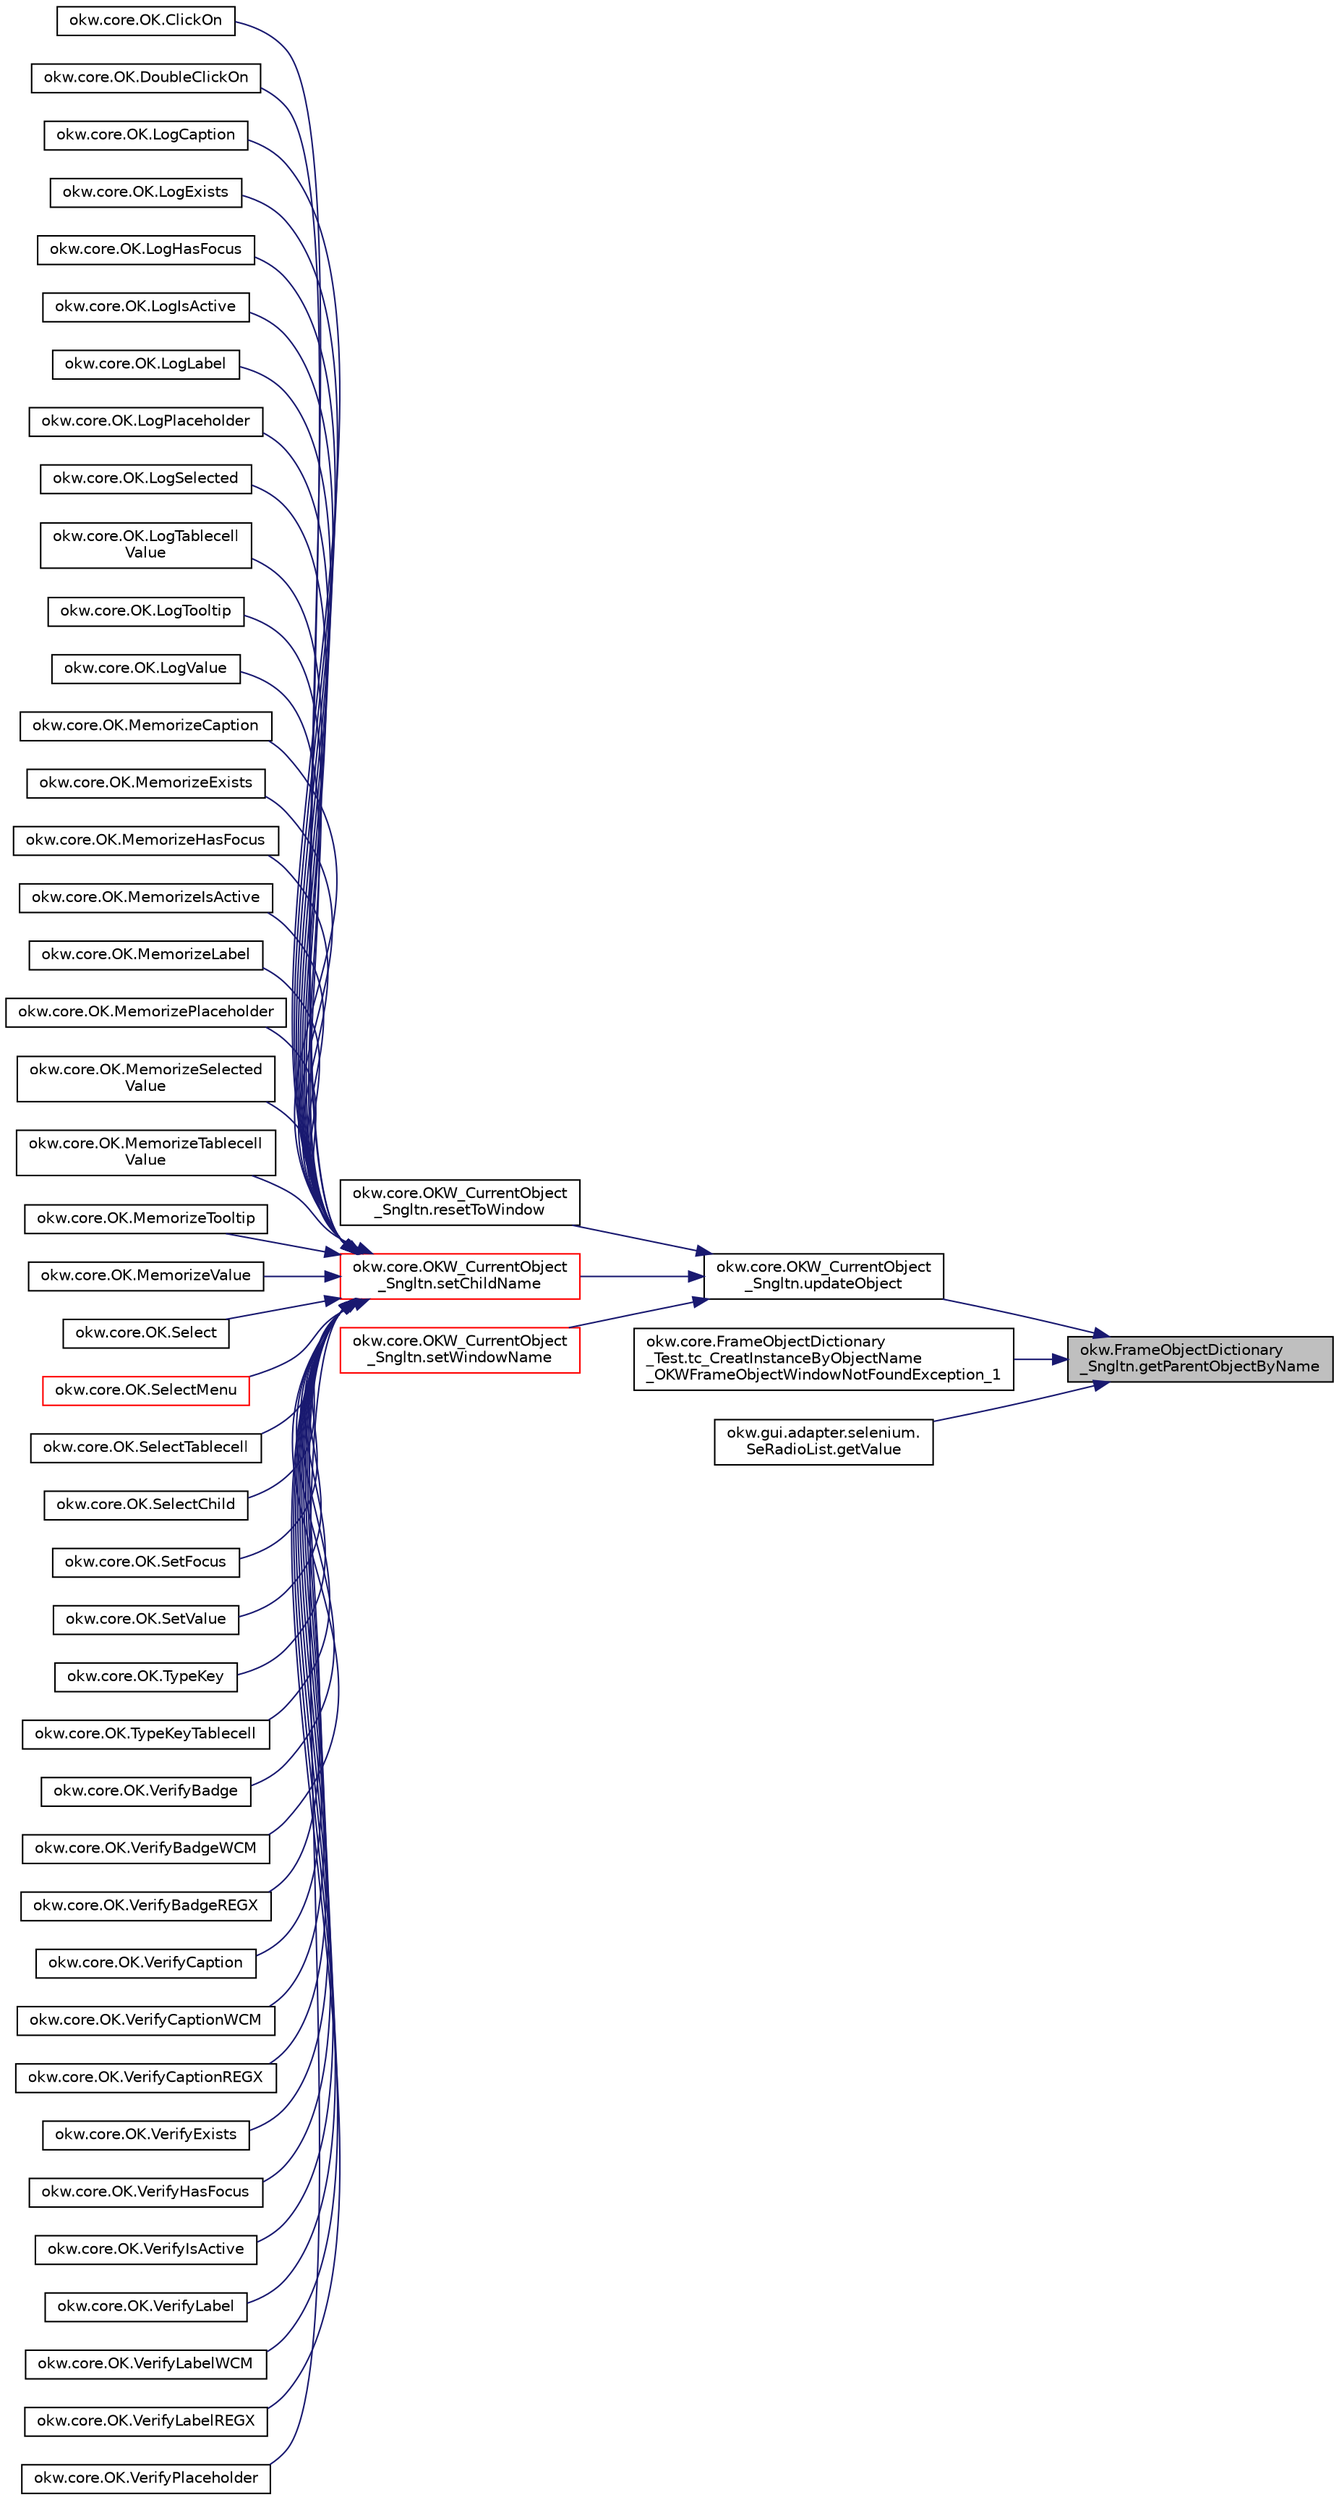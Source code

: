 digraph "okw.FrameObjectDictionary_Sngltn.getParentObjectByName"
{
 // INTERACTIVE_SVG=YES
 // LATEX_PDF_SIZE
  edge [fontname="Helvetica",fontsize="10",labelfontname="Helvetica",labelfontsize="10"];
  node [fontname="Helvetica",fontsize="10",shape=record];
  rankdir="RL";
  Node119 [label="okw.FrameObjectDictionary\l_Sngltn.getParentObjectByName",height=0.2,width=0.4,color="black", fillcolor="grey75", style="filled", fontcolor="black",tooltip="Die Methode liefert das Frame-Object des gegebenen FN eines Fensterobjektes zurück."];
  Node119 -> Node120 [dir="back",color="midnightblue",fontsize="10",style="solid",fontname="Helvetica"];
  Node120 [label="okw.core.OKW_CurrentObject\l_Sngltn.updateObject",height=0.2,width=0.4,color="black", fillcolor="white", style="filled",URL="$classokw_1_1core_1_1_o_k_w___current_object___sngltn.html#a51204f2563ba8defb737da6653705819",tooltip="Methode aktualisert zwei Werte:"];
  Node120 -> Node121 [dir="back",color="midnightblue",fontsize="10",style="solid",fontname="Helvetica"];
  Node121 [label="okw.core.OKW_CurrentObject\l_Sngltn.resetToWindow",height=0.2,width=0.4,color="black", fillcolor="white", style="filled",URL="$classokw_1_1core_1_1_o_k_w___current_object___sngltn.html#a8fea63b98bf6b590fdd915161095d7e1",tooltip="Das aktuelle Objekt wird auf das Fenster zurückgesetzt."];
  Node120 -> Node122 [dir="back",color="midnightblue",fontsize="10",style="solid",fontname="Helvetica"];
  Node122 [label="okw.core.OKW_CurrentObject\l_Sngltn.setChildName",height=0.2,width=0.4,color="red", fillcolor="white", style="filled",URL="$classokw_1_1core_1_1_o_k_w___current_object___sngltn.html#a461fa1ff29f4bc4a9798707ea7b71849",tooltip="Setzt das Kindobjekt."];
  Node122 -> Node123 [dir="back",color="midnightblue",fontsize="10",style="solid",fontname="Helvetica"];
  Node123 [label="okw.core.OK.ClickOn",height=0.2,width=0.4,color="black", fillcolor="white", style="filled",URL="$classokw_1_1core_1_1_o_k.html#a1a4fcce79cac7386f04495383d2985b3",tooltip="Klickt auf das gegebene Objekt."];
  Node122 -> Node124 [dir="back",color="midnightblue",fontsize="10",style="solid",fontname="Helvetica"];
  Node124 [label="okw.core.OK.DoubleClickOn",height=0.2,width=0.4,color="black", fillcolor="white", style="filled",URL="$classokw_1_1core_1_1_o_k.html#a3e40c302aa78cb83aa1fcfd0dafa24b0",tooltip="Führt ein Doppelklick auf das gegebene GUI-Objekt aus."];
  Node122 -> Node125 [dir="back",color="midnightblue",fontsize="10",style="solid",fontname="Helvetica"];
  Node125 [label="okw.core.OK.LogCaption",height=0.2,width=0.4,color="black", fillcolor="white", style="filled",URL="$classokw_1_1core_1_1_o_k.html#a2469f6149bc2c4540c48edd8facbb5c0",tooltip="Gibt die Caption eines GUI-Objektes in den Testergebnissen aus."];
  Node122 -> Node126 [dir="back",color="midnightblue",fontsize="10",style="solid",fontname="Helvetica"];
  Node126 [label="okw.core.OK.LogExists",height=0.2,width=0.4,color="black", fillcolor="white", style="filled",URL="$classokw_1_1core_1_1_o_k.html#ac20bd936e2181f94529469c6fc130238",tooltip="Gibt die Existenz eines GUI-Objektes mit YES/NO in den Testergebnissen aus."];
  Node122 -> Node127 [dir="back",color="midnightblue",fontsize="10",style="solid",fontname="Helvetica"];
  Node127 [label="okw.core.OK.LogHasFocus",height=0.2,width=0.4,color="black", fillcolor="white", style="filled",URL="$classokw_1_1core_1_1_o_k.html#a1b8a5a3d583ffabc0063632ab9d981cf",tooltip="Dokumentiert den Fokus-Status des gegebenen Objekts."];
  Node122 -> Node128 [dir="back",color="midnightblue",fontsize="10",style="solid",fontname="Helvetica"];
  Node128 [label="okw.core.OK.LogIsActive",height=0.2,width=0.4,color="black", fillcolor="white", style="filled",URL="$classokw_1_1core_1_1_o_k.html#ae44a6c32e26a7f93dd5c9f7b5765ee0d",tooltip="Dokumentiert den Status des gegebenen Objekts."];
  Node122 -> Node129 [dir="back",color="midnightblue",fontsize="10",style="solid",fontname="Helvetica"];
  Node129 [label="okw.core.OK.LogLabel",height=0.2,width=0.4,color="black", fillcolor="white", style="filled",URL="$classokw_1_1core_1_1_o_k.html#a5ca2a918fc575095dd00d15e65f1491c",tooltip="Gibt den Wert des Etikette/Label in der Logdatei aus."];
  Node122 -> Node130 [dir="back",color="midnightblue",fontsize="10",style="solid",fontname="Helvetica"];
  Node130 [label="okw.core.OK.LogPlaceholder",height=0.2,width=0.4,color="black", fillcolor="white", style="filled",URL="$classokw_1_1core_1_1_o_k.html#a260d21c87a1d0df97bb442888fc87fcb",tooltip="Gibt den Wert des Platzhalters in der Logdatei aus."];
  Node122 -> Node131 [dir="back",color="midnightblue",fontsize="10",style="solid",fontname="Helvetica"];
  Node131 [label="okw.core.OK.LogSelected",height=0.2,width=0.4,color="black", fillcolor="white", style="filled",URL="$classokw_1_1core_1_1_o_k.html#af480aabf37fd55561892d9effcdaf182",tooltip="Dokumentiert den markierten Text des gegebenen Objekts."];
  Node122 -> Node132 [dir="back",color="midnightblue",fontsize="10",style="solid",fontname="Helvetica"];
  Node132 [label="okw.core.OK.LogTablecell\lValue",height=0.2,width=0.4,color="black", fillcolor="white", style="filled",URL="$classokw_1_1core_1_1_o_k.html#a7c6a02d1f58952de8cc3591379cdfbe3",tooltip="Dokumentiert den Wert der ausgewählten Zelle."];
  Node122 -> Node133 [dir="back",color="midnightblue",fontsize="10",style="solid",fontname="Helvetica"];
  Node133 [label="okw.core.OK.LogTooltip",height=0.2,width=0.4,color="black", fillcolor="white", style="filled",URL="$classokw_1_1core_1_1_o_k.html#a170fa2f1a3bd1fa9f00fc160c48e76c2",tooltip="Dokumentiert die Kurzinfo zu einem Werkzeug des gegebenen Objekts."];
  Node122 -> Node134 [dir="back",color="midnightblue",fontsize="10",style="solid",fontname="Helvetica"];
  Node134 [label="okw.core.OK.LogValue",height=0.2,width=0.4,color="black", fillcolor="white", style="filled",URL="$classokw_1_1core_1_1_o_k.html#ad13df6f48f816f5d075efe045907527d",tooltip="Dokumentiert den Standartwert eines Objekts."];
  Node122 -> Node135 [dir="back",color="midnightblue",fontsize="10",style="solid",fontname="Helvetica"];
  Node135 [label="okw.core.OK.MemorizeCaption",height=0.2,width=0.4,color="black", fillcolor="white", style="filled",URL="$classokw_1_1core_1_1_o_k.html#a661c650ca7824d1ea464d98b792ae712",tooltip="Keine Beschreibung zu \"MemorizeCaption\" verfügbar."];
  Node122 -> Node136 [dir="back",color="midnightblue",fontsize="10",style="solid",fontname="Helvetica"];
  Node136 [label="okw.core.OK.MemorizeExists",height=0.2,width=0.4,color="black", fillcolor="white", style="filled",URL="$classokw_1_1core_1_1_o_k.html#a61db6d17853d7c0913216708c2c29779",tooltip="Merkt sich den aktuell existierenden Zustand des Objekts."];
  Node122 -> Node137 [dir="back",color="midnightblue",fontsize="10",style="solid",fontname="Helvetica"];
  Node137 [label="okw.core.OK.MemorizeHasFocus",height=0.2,width=0.4,color="black", fillcolor="white", style="filled",URL="$classokw_1_1core_1_1_o_k.html#aa18fa77383398b2a8242ca299938c24d",tooltip="Keine Beschreibung zu \"MemorizeHasFocus\" verfügbar."];
  Node122 -> Node138 [dir="back",color="midnightblue",fontsize="10",style="solid",fontname="Helvetica"];
  Node138 [label="okw.core.OK.MemorizeIsActive",height=0.2,width=0.4,color="black", fillcolor="white", style="filled",URL="$classokw_1_1core_1_1_o_k.html#aed2c0c9e72b5b730b6b041ef641f3bdc",tooltip="Merkt sich den Zustand des gegebenen Objekts."];
  Node122 -> Node139 [dir="back",color="midnightblue",fontsize="10",style="solid",fontname="Helvetica"];
  Node139 [label="okw.core.OK.MemorizeLabel",height=0.2,width=0.4,color="black", fillcolor="white", style="filled",URL="$classokw_1_1core_1_1_o_k.html#ad09ff6f6389ceb04f7ec338ea3c45e85",tooltip="Speirchert den aktuellen Wert der Etikette, und legt diesen unter fpsMemKeyName ab."];
  Node122 -> Node140 [dir="back",color="midnightblue",fontsize="10",style="solid",fontname="Helvetica"];
  Node140 [label="okw.core.OK.MemorizePlaceholder",height=0.2,width=0.4,color="black", fillcolor="white", style="filled",URL="$classokw_1_1core_1_1_o_k.html#ac9744fdc26e9049a0d0fe48b1ae9d11c",tooltip="Speirchert den aktuellen Wert der Platzhalters, und legt diesen unter fpsMemKeyName ab."];
  Node122 -> Node141 [dir="back",color="midnightblue",fontsize="10",style="solid",fontname="Helvetica"];
  Node141 [label="okw.core.OK.MemorizeSelected\lValue",height=0.2,width=0.4,color="black", fillcolor="white", style="filled",URL="$classokw_1_1core_1_1_o_k.html#a7e8652a632b073da02222ee6e5e88266",tooltip="Keine Beschreibung zu \"MemorizeSelectedValue\" verfügbar."];
  Node122 -> Node142 [dir="back",color="midnightblue",fontsize="10",style="solid",fontname="Helvetica"];
  Node142 [label="okw.core.OK.MemorizeTablecell\lValue",height=0.2,width=0.4,color="black", fillcolor="white", style="filled",URL="$classokw_1_1core_1_1_o_k.html#ab7c819556f3b21faeea08fad5be32813",tooltip="Merkt sich den Wert der gegebenen Zelle in der Tabelle. throws Exception"];
  Node122 -> Node143 [dir="back",color="midnightblue",fontsize="10",style="solid",fontname="Helvetica"];
  Node143 [label="okw.core.OK.MemorizeTooltip",height=0.2,width=0.4,color="black", fillcolor="white", style="filled",URL="$classokw_1_1core_1_1_o_k.html#aad3ff1b462da844ccc53d2e177fb1def",tooltip="Dokumentiert den Tooltip-Text (Kurzinformation) des gegebenen Objekts."];
  Node122 -> Node144 [dir="back",color="midnightblue",fontsize="10",style="solid",fontname="Helvetica"];
  Node144 [label="okw.core.OK.MemorizeValue",height=0.2,width=0.4,color="black", fillcolor="white", style="filled",URL="$classokw_1_1core_1_1_o_k.html#a2d93a84a57295418131d219a5887094d",tooltip="Merkt sich den Standartwert eines Objekts."];
  Node122 -> Node145 [dir="back",color="midnightblue",fontsize="10",style="solid",fontname="Helvetica"];
  Node145 [label="okw.core.OK.Select",height=0.2,width=0.4,color="black", fillcolor="white", style="filled",URL="$classokw_1_1core_1_1_o_k.html#a7ee0b387364c0c188f94099f14f2da43",tooltip="Auswahl aller Zeilen einer Liste/Tabelle, welche die gegebenen Daten enthalten."];
  Node122 -> Node146 [dir="back",color="midnightblue",fontsize="10",style="solid",fontname="Helvetica"];
  Node146 [label="okw.core.OK.SelectMenu",height=0.2,width=0.4,color="red", fillcolor="white", style="filled",URL="$classokw_1_1core_1_1_o_k.html#ae30b70ea446f3a58022a617177d0bcb6",tooltip="Wählt den gegebenen Menü-Eintrag aus."];
  Node122 -> Node148 [dir="back",color="midnightblue",fontsize="10",style="solid",fontname="Helvetica"];
  Node148 [label="okw.core.OK.SelectTablecell",height=0.2,width=0.4,color="black", fillcolor="white", style="filled",URL="$classokw_1_1core_1_1_o_k.html#a0cbda1e1d604b0b988296c48835300cc",tooltip="Wählt die gegebene Tabellenzelle aus."];
  Node122 -> Node149 [dir="back",color="midnightblue",fontsize="10",style="solid",fontname="Helvetica"];
  Node149 [label="okw.core.OK.SelectChild",height=0.2,width=0.4,color="black", fillcolor="white", style="filled",URL="$classokw_1_1core_1_1_o_k.html#a038f45c24b6538ddadbdcd1fd179c2ab",tooltip="Setzt den Wert von SELECTEDCHILD auf den Wert von FN."];
  Node122 -> Node150 [dir="back",color="midnightblue",fontsize="10",style="solid",fontname="Helvetica"];
  Node150 [label="okw.core.OK.SetFocus",height=0.2,width=0.4,color="black", fillcolor="white", style="filled",URL="$classokw_1_1core_1_1_o_k.html#a2ec62170b8430a0ea58e919d8d46a7c0",tooltip="Setzt den Fokus auf das gegebene Fensterobjekt."];
  Node122 -> Node151 [dir="back",color="midnightblue",fontsize="10",style="solid",fontname="Helvetica"];
  Node151 [label="okw.core.OK.SetValue",height=0.2,width=0.4,color="black", fillcolor="white", style="filled",URL="$classokw_1_1core_1_1_o_k.html#a6af4fe0d34a701aefc8ce67657b3c432",tooltip="Setzt den Wert des gegebenen Fensterobjekts auf den gegebenen Wert."];
  Node122 -> Node152 [dir="back",color="midnightblue",fontsize="10",style="solid",fontname="Helvetica"];
  Node152 [label="okw.core.OK.TypeKey",height=0.2,width=0.4,color="black", fillcolor="white", style="filled",URL="$classokw_1_1core_1_1_o_k.html#a4600012e7b1fdbedcee36313d0397fd5",tooltip="Tastatureingaben von Daten in das aktive Fensterobjekt."];
  Node122 -> Node153 [dir="back",color="midnightblue",fontsize="10",style="solid",fontname="Helvetica"];
  Node153 [label="okw.core.OK.TypeKeyTablecell",height=0.2,width=0.4,color="black", fillcolor="white", style="filled",URL="$classokw_1_1core_1_1_o_k.html#afbfb6cebd96c8087190627a4c0d0f7c4",tooltip="Eingabe von Daten in eine gegebene Tabellenzelle über die Tastatur."];
  Node122 -> Node154 [dir="back",color="midnightblue",fontsize="10",style="solid",fontname="Helvetica"];
  Node154 [label="okw.core.OK.VerifyBadge",height=0.2,width=0.4,color="black", fillcolor="white", style="filled",URL="$classokw_1_1core_1_1_o_k.html#ac2c25fc3fa5b40db4e95219582f11874",tooltip="Überprüft den Badge des Objektes ."];
  Node122 -> Node155 [dir="back",color="midnightblue",fontsize="10",style="solid",fontname="Helvetica"];
  Node155 [label="okw.core.OK.VerifyBadgeWCM",height=0.2,width=0.4,color="black", fillcolor="white", style="filled",URL="$classokw_1_1core_1_1_o_k.html#a0bcee3fd07b44b54c13c14f0ff1080f0",tooltip="Überprüft den Badge des Objektes ."];
  Node122 -> Node156 [dir="back",color="midnightblue",fontsize="10",style="solid",fontname="Helvetica"];
  Node156 [label="okw.core.OK.VerifyBadgeREGX",height=0.2,width=0.4,color="black", fillcolor="white", style="filled",URL="$classokw_1_1core_1_1_o_k.html#a9e122d11d43dfbb7835c21a8b55b5759",tooltip="Überprüft den Badge des Objektes ."];
  Node122 -> Node157 [dir="back",color="midnightblue",fontsize="10",style="solid",fontname="Helvetica"];
  Node157 [label="okw.core.OK.VerifyCaption",height=0.2,width=0.4,color="black", fillcolor="white", style="filled",URL="$classokw_1_1core_1_1_o_k.html#afe1a1b392d59c5ceef93ed6d0cfd2e01",tooltip="Prüft den Standardwert eines Objektes (in den meisten Fällen ist dies der angezeigte Text)."];
  Node122 -> Node158 [dir="back",color="midnightblue",fontsize="10",style="solid",fontname="Helvetica"];
  Node158 [label="okw.core.OK.VerifyCaptionWCM",height=0.2,width=0.4,color="black", fillcolor="white", style="filled",URL="$classokw_1_1core_1_1_o_k.html#a461f7511030e7975fe983b2509527529",tooltip="Prüft den Standardwert eines Objektes (in den meisten Fällen ist dies der angezeigte Text)."];
  Node122 -> Node159 [dir="back",color="midnightblue",fontsize="10",style="solid",fontname="Helvetica"];
  Node159 [label="okw.core.OK.VerifyCaptionREGX",height=0.2,width=0.4,color="black", fillcolor="white", style="filled",URL="$classokw_1_1core_1_1_o_k.html#a7b0869a2a6df63be61899963dc35d768",tooltip="Überprüft die Überschrift des Objektes."];
  Node122 -> Node160 [dir="back",color="midnightblue",fontsize="10",style="solid",fontname="Helvetica"];
  Node160 [label="okw.core.OK.VerifyExists",height=0.2,width=0.4,color="black", fillcolor="white", style="filled",URL="$classokw_1_1core_1_1_o_k.html#a9785853231d70946dcbbfcd44b509c25",tooltip="Prüft, ob das gegebene Objekt existiert."];
  Node122 -> Node161 [dir="back",color="midnightblue",fontsize="10",style="solid",fontname="Helvetica"];
  Node161 [label="okw.core.OK.VerifyHasFocus",height=0.2,width=0.4,color="black", fillcolor="white", style="filled",URL="$classokw_1_1core_1_1_o_k.html#a4950117cbe9cd2b769ae529bbdc1f897",tooltip="Vergleicht den Fokus-Zustand des gegebenen Objekts mit dem erwarteten Wert."];
  Node122 -> Node162 [dir="back",color="midnightblue",fontsize="10",style="solid",fontname="Helvetica"];
  Node162 [label="okw.core.OK.VerifyIsActive",height=0.2,width=0.4,color="black", fillcolor="white", style="filled",URL="$classokw_1_1core_1_1_o_k.html#a071aec5319238e209cfc6f1434ea13e8",tooltip="copydoc IOKW_State::VerifyHasFocus(String,String)"];
  Node122 -> Node163 [dir="back",color="midnightblue",fontsize="10",style="solid",fontname="Helvetica"];
  Node163 [label="okw.core.OK.VerifyLabel",height=0.2,width=0.4,color="black", fillcolor="white", style="filled",URL="$classokw_1_1core_1_1_o_k.html#a1bfa8ae24fc44958e4e3c4272c120bb8",tooltip="Überprüft die Beschreibung des Objektes."];
  Node122 -> Node164 [dir="back",color="midnightblue",fontsize="10",style="solid",fontname="Helvetica"];
  Node164 [label="okw.core.OK.VerifyLabelWCM",height=0.2,width=0.4,color="black", fillcolor="white", style="filled",URL="$classokw_1_1core_1_1_o_k.html#a4187442dc3574358fda8af18cb03f15e",tooltip="Überprüft die Beschreibung/Label des Objektes."];
  Node122 -> Node165 [dir="back",color="midnightblue",fontsize="10",style="solid",fontname="Helvetica"];
  Node165 [label="okw.core.OK.VerifyLabelREGX",height=0.2,width=0.4,color="black", fillcolor="white", style="filled",URL="$classokw_1_1core_1_1_o_k.html#aeedf0dfdfe514b50ad774eb187a8cc34",tooltip="Überprüft die Überschrift des Objektes."];
  Node122 -> Node166 [dir="back",color="midnightblue",fontsize="10",style="solid",fontname="Helvetica"];
  Node166 [label="okw.core.OK.VerifyPlaceholder",height=0.2,width=0.4,color="black", fillcolor="white", style="filled",URL="$classokw_1_1core_1_1_o_k.html#a8c6275d39dbc5ce13caf907f511a9a64",tooltip="Überprüft die Beschreibung des Objektes."];
  Node120 -> Node185 [dir="back",color="midnightblue",fontsize="10",style="solid",fontname="Helvetica"];
  Node185 [label="okw.core.OKW_CurrentObject\l_Sngltn.setWindowName",height=0.2,width=0.4,color="red", fillcolor="white", style="filled",URL="$classokw_1_1core_1_1_o_k_w___current_object___sngltn.html#ad11e643efb1fe66ee4b6e5d4ea58ad24",tooltip="Hier wird der Kontext auf ein Fenster gesetzt."];
  Node119 -> Node191 [dir="back",color="midnightblue",fontsize="10",style="solid",fontname="Helvetica"];
  Node191 [label="okw.core.FrameObjectDictionary\l_Test.tc_CreatInstanceByObjectName\l_OKWFrameObjectWindowNotFoundException_1",height=0.2,width=0.4,color="black", fillcolor="white", style="filled",URL="$classokw_1_1core_1_1_frame_object_dictionary___test.html#a4a2afaa9b743c18259b1145ba4d7250a",tooltip="Prüft ob eine OKWFrameObjectWindowNotFoundException ausgelöst wird, wenn das Fensterobjekt nicht exis..."];
  Node119 -> Node192 [dir="back",color="midnightblue",fontsize="10",style="solid",fontname="Helvetica"];
  Node192 [label="okw.gui.adapter.selenium.\lSeRadioList.getValue",height=0.2,width=0.4,color="black", fillcolor="white", style="filled",URL="$classokw_1_1gui_1_1adapter_1_1selenium_1_1_se_radio_list.html#a2de5dcb9d606e72dbe9e5a9cbef481ad",tooltip="Ermittelt den textuellen Inhalt des markierten Textes für Prüfewert."];
}
